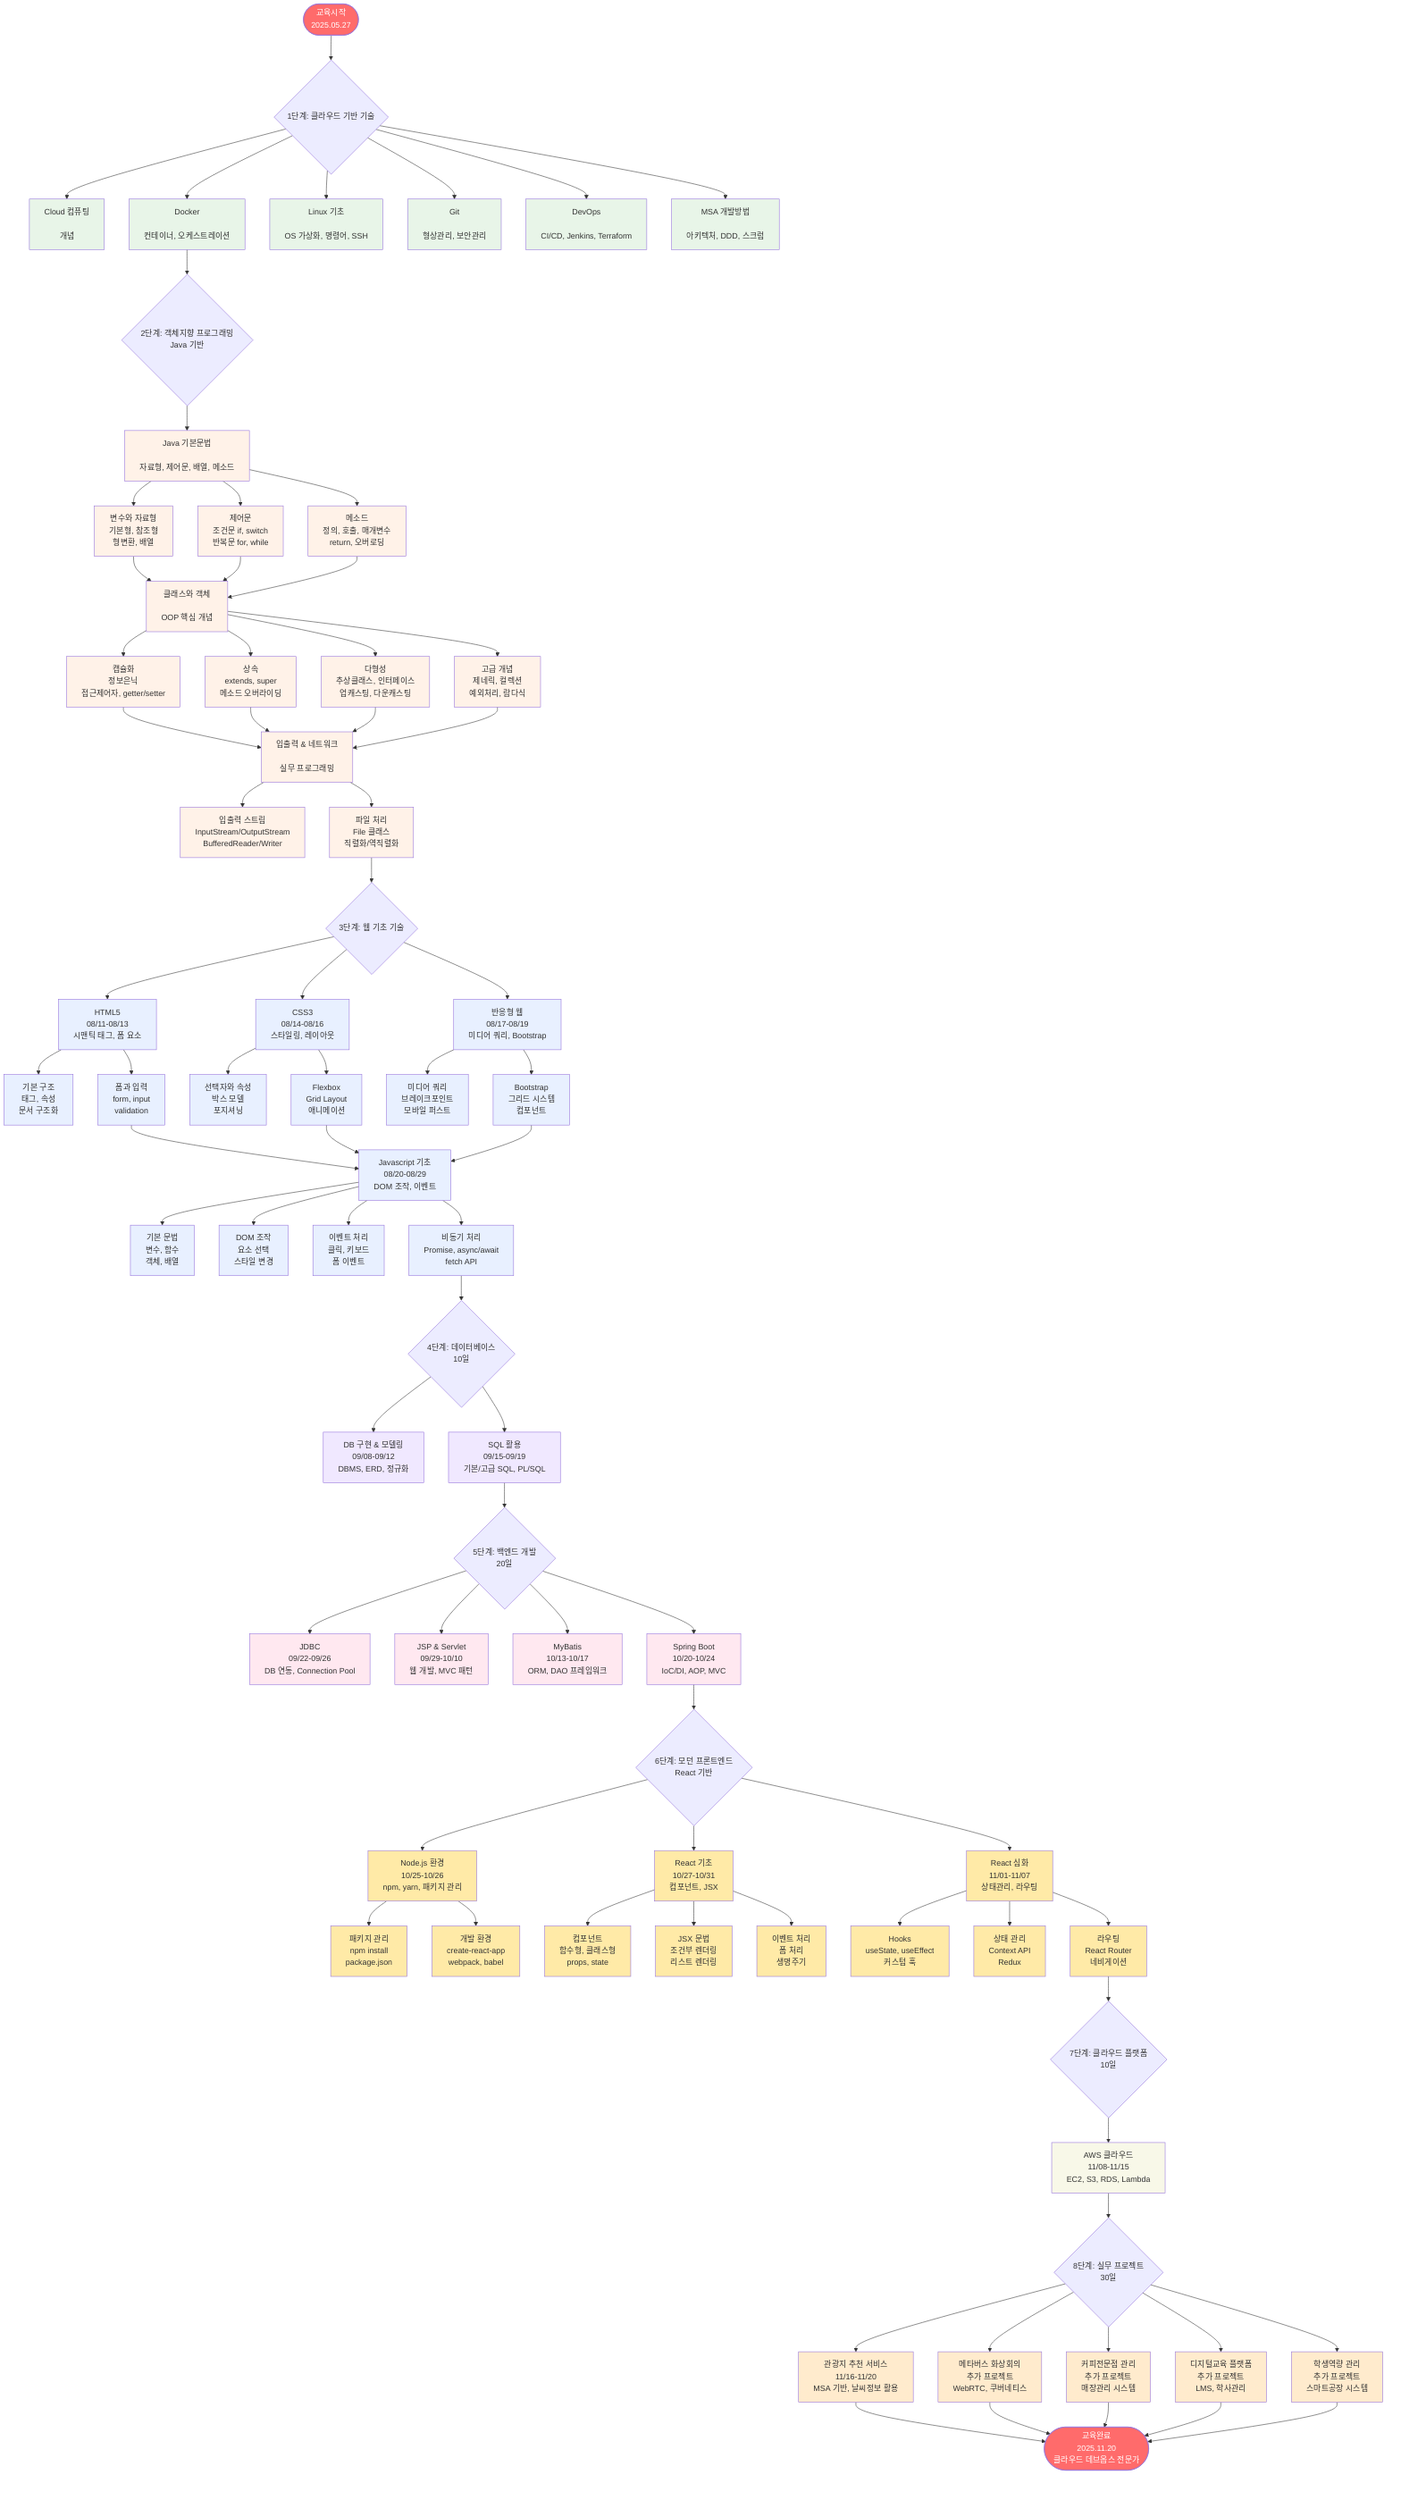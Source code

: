 flowchart TD
    Start([교육시작<br/>2025.05.27]) --> Phase1{1단계: 클라우드 기반 기술<br/>}

    Phase1 --> Cloud컴퓨팅[Cloud 컴퓨팅<br/><br/>개념]
    Phase1 --> Docker[Docker<br/><br/>컨테이너, 오케스트레이션]
    Phase1 --> Linux[Linux 기초<br/><br/>OS 가상화, 명령어, SSH]
    Phase1 --> Git[Git<br/><br/>형상관리, 보안관리]
    Phase1 --> DevOps[DevOps<br/><br/>CI/CD, Jenkins, Terraform]
    Phase1 --> MSA[MSA 개발방법<br/><br/>아키텍처, DDD, 스크럼]
    
    Docker --> Phase2{2단계: 객체지향 프로그래밍<br/>Java 기반}
    
    Phase2 --> Java1[Java 기본문법<br/><br/>자료형, 제어문, 배열, 메소드]
    
    Java1 --> JavaSub1[변수와 자료형<br/>기본형, 참조형<br/>형변환, 배열]
    Java1 --> JavaSub2[제어문<br/>조건문 if, switch<br/>반복문 for, while]
    Java1 --> JavaSub3[메소드<br/>정의, 호출, 매개변수<br/>return, 오버로딩]
    
    JavaSub1 --> Java2[클래스와 객체<br/><br/>OOP 핵심 개념]
    JavaSub2 --> Java2
    JavaSub3 --> Java2
    
    Java2 --> OOP1[캡슐화<br/>정보은닉<br/>접근제어자, getter/setter]
    Java2 --> OOP2[상속<br/>extends, super<br/>메소드 오버라이딩]
    Java2 --> OOP3[다형성<br/>추상클래스, 인터페이스<br/>업캐스팅, 다운캐스팅]
    Java2 --> OOP4[고급 개념<br/>제네릭, 컬렉션<br/>예외처리, 람다식]
    
    OOP1 --> Java3[입출력 & 네트워크<br/><br/>실무 프로그래밍]
    OOP2 --> Java3
    OOP3 --> Java3
    OOP4 --> Java3
    
    Java3 --> IO1[입출력 스트림<br/>InputStream/OutputStream<br/>BufferedReader/Writer]
    Java3 --> IO2[파일 처리<br/>File 클래스<br/>직렬화/역직렬화]
    
    IO2 --> Phase3{3단계: 웹 기초 기술<br/>}
    
    Phase3 --> HTML[HTML5<br/>08/11-08/13<br/>시맨틱 태그, 폼 요소]
    Phase3 --> CSS[CSS3<br/>08/14-08/16<br/>스타일링, 레이아웃]
    Phase3 --> Responsive[반응형 웹<br/>08/17-08/19<br/>미디어 쿼리, Bootstrap]
    
    HTML --> HTMLSub1[기본 구조<br/>태그, 속성<br/>문서 구조화]
    HTML --> HTMLSub2[폼과 입력<br/>form, input<br/>validation]
    
    CSS --> CSSSub1[선택자와 속성<br/>박스 모델<br/>포지셔닝]
    CSS --> CSSSub2[Flexbox<br/>Grid Layout<br/>애니메이션]
    
    Responsive --> ResSub1[미디어 쿼리<br/>브레이크포인트<br/>모바일 퍼스트]
    Responsive --> ResSub2[Bootstrap<br/>그리드 시스템<br/>컴포넌트]
    
    HTMLSub2 --> JS[Javascript 기초<br/>08/20-08/29<br/>DOM 조작, 이벤트]
    CSSSub2 --> JS
    ResSub2 --> JS
    
    JS --> JSSub1[기본 문법<br/>변수, 함수<br/>객체, 배열]
    JS --> JSSub2[DOM 조작<br/>요소 선택<br/>스타일 변경]
    JS --> JSSub3[이벤트 처리<br/>클릭, 키보드<br/>폼 이벤트]
    JS --> JSSub4[비동기 처리<br/>Promise, async/await<br/>fetch API]
    
    JSSub4 --> Phase4{4단계: 데이터베이스<br/>10일}
    
    Phase4 --> DB1[DB 구현 & 모델링<br/>09/08-09/12<br/>DBMS, ERD, 정규화]
    Phase4 --> DB2[SQL 활용<br/>09/15-09/19<br/>기본/고급 SQL, PL/SQL]
    
    DB2 --> Phase5{5단계: 백엔드 개발<br/>20일}
    
    Phase5 --> JDBC[JDBC<br/>09/22-09/26<br/>DB 연동, Connection Pool]
    Phase5 --> JSP[JSP & Servlet<br/>09/29-10/10<br/>웹 개발, MVC 패턴]
    Phase5 --> MyBatis[MyBatis<br/>10/13-10/17<br/>ORM, DAO 프레임워크]
    Phase5 --> Spring[Spring Boot<br/>10/20-10/24<br/>IoC/DI, AOP, MVC]
    
    Spring --> Phase6{6단계: 모던 프론트엔드<br/>React 기반}
    
    Phase6 --> Node[Node.js 환경<br/>10/25-10/26<br/>npm, yarn, 패키지 관리]
    Phase6 --> ReactBasic[React 기초<br/>10/27-10/31<br/>컴포넌트, JSX]
    Phase6 --> ReactAdvanced[React 심화<br/>11/01-11/07<br/>상태관리, 라우팅]
    
    Node --> NodeSub1[패키지 관리<br/>npm install<br/>package.json]
    Node --> NodeSub2[개발 환경<br/>create-react-app<br/>webpack, babel]
    
    ReactBasic --> ReactSub1[컴포넌트<br/>함수형, 클래스형<br/>props, state]
    ReactBasic --> ReactSub2[JSX 문법<br/>조건부 렌더링<br/>리스트 렌더링]
    ReactBasic --> ReactSub3[이벤트 처리<br/>폼 처리<br/>생명주기]
    
    ReactAdvanced --> ReactSub4[Hooks<br/>useState, useEffect<br/>커스텀 훅]
    ReactAdvanced --> ReactSub5[상태 관리<br/>Context API<br/>Redux]
    ReactAdvanced --> ReactSub6[라우팅<br/>React Router<br/>네비게이션]
    
    ReactSub6 --> Phase7{7단계: 클라우드 플랫폼<br/>10일}
    
    Phase7 --> AWS[AWS 클라우드<br/>11/08-11/15<br/>EC2, S3, RDS, Lambda]
    
    AWS --> Phase8{8단계: 실무 프로젝트<br/>30일}
    
    Phase8 --> Proj1[관광지 추천 서비스<br/>11/16-11/20<br/>MSA 기반, 날씨정보 활용]
    Phase8 --> Proj2[메타버스 화상회의<br/>추가 프로젝트<br/>WebRTC, 쿠버네티스]
    Phase8 --> Proj3[커피전문점 관리<br/>추가 프로젝트<br/>매장관리 시스템]
    Phase8 --> Proj4[디지털교육 플랫폼<br/>추가 프로젝트<br/>LMS, 학사관리]
    Phase8 --> Proj5[학생역량 관리<br/>추가 프로젝트<br/>스마트공장 시스템]
    
    Proj1 --> Complete([교육완료<br/>2025.11.20<br/>클라우드 데브옵스 전문가])
    Proj2 --> Complete
    Proj3 --> Complete
    Proj4 --> Complete
    Proj5 --> Complete
    
    classDef phase1 fill:#e8f5e8
    classDef phase2 fill:#fff2e8
    classDef phase3 fill:#e8f0ff
    classDef phase4 fill:#f0e8ff
    classDef phase5 fill:#ffe8f0
    classDef phase6 fill:#ffeaa7
    classDef phase7 fill:#f8f8e8
    classDef phase8 fill:#ffebcd
    classDef milestone fill:#ff6b6b,color:#fff
    
    class Linux,MSA,DevOps,Docker,Git,Cloud컴퓨팅 phase1
    class Java1,Java2,Java3,JavaSub1,JavaSub2,JavaSub3,OOP1,OOP2,OOP3,OOP4,IO1,IO2 phase2
    class HTML,CSS,Responsive,HTMLSub1,HTMLSub2,CSSSub1,CSSSub2,ResSub1,ResSub2,JS,JSSub1,JSSub2,JSSub3,JSSub4 phase3
    class DB1,DB2 phase4
    class JDBC,JSP,MyBatis,Spring phase5
    class Node,ReactBasic,ReactAdvanced,NodeSub1,NodeSub2,ReactSub1,ReactSub2,ReactSub3,ReactSub4,ReactSub5,ReactSub6 phase6
    class AWS phase7
    class Proj1,Proj2,Proj3,Proj4,Proj5 phase8
    class Start,Complete milestone